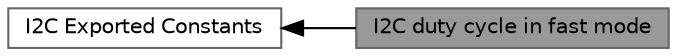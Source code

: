 digraph "I2C duty cycle in fast mode"
{
 // LATEX_PDF_SIZE
  bgcolor="transparent";
  edge [fontname=Helvetica,fontsize=10,labelfontname=Helvetica,labelfontsize=10];
  node [fontname=Helvetica,fontsize=10,shape=box,height=0.2,width=0.4];
  rankdir=LR;
  Node2 [id="Node000002",label="I2C Exported Constants",height=0.2,width=0.4,color="grey40", fillcolor="white", style="filled",URL="$group__I2C__Exported__Constants.html",tooltip=" "];
  Node1 [id="Node000001",label="I2C duty cycle in fast mode",height=0.2,width=0.4,color="gray40", fillcolor="grey60", style="filled", fontcolor="black",tooltip=" "];
  Node2->Node1 [shape=plaintext, dir="back", style="solid"];
}
